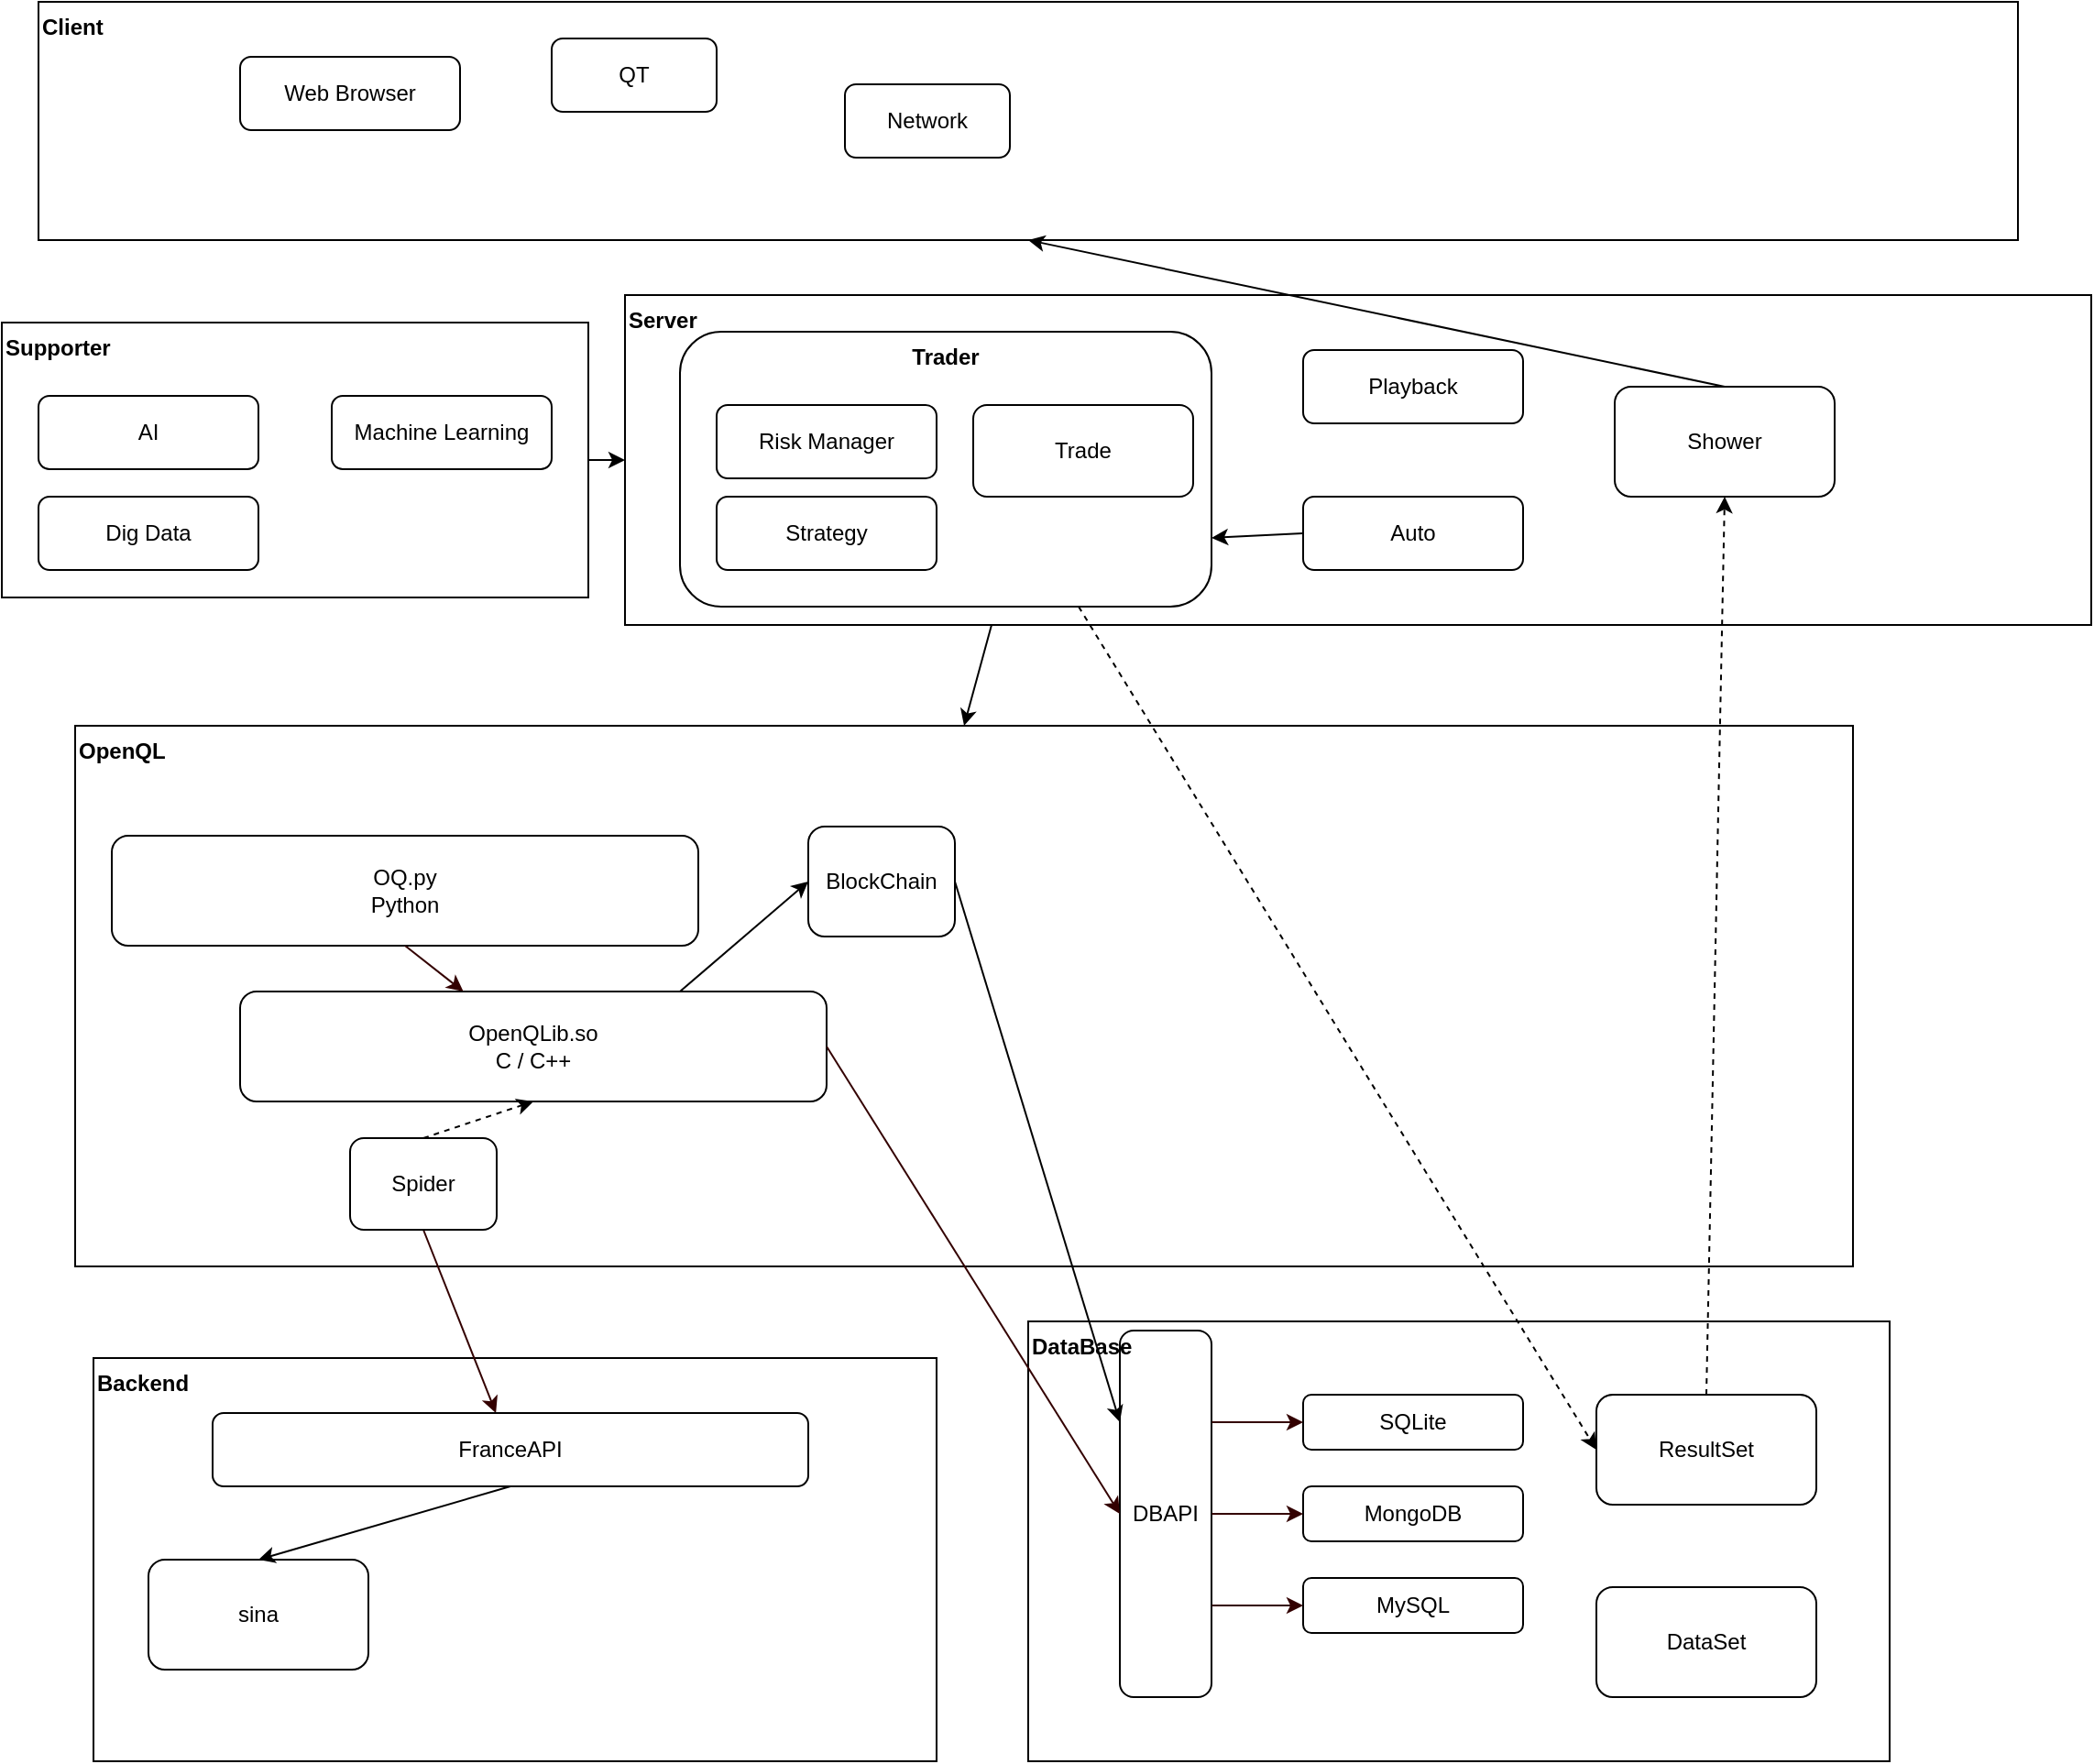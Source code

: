 <mxfile version="13.6.3" type="github" pages="3">
  <diagram id="Y85NnCvZBMSJRKUutnIK" name="Overview">
    <mxGraphModel dx="2013" dy="1756" grid="1" gridSize="10" guides="1" tooltips="1" connect="1" arrows="1" fold="1" page="1" pageScale="1" pageWidth="827" pageHeight="1169" math="0" shadow="0">
      <root>
        <mxCell id="0" />
        <mxCell id="1" parent="0" />
        <mxCell id="WIvvqRK4SvPvFOsN-5XC-2" value="Supporter" style="rounded=0;whiteSpace=wrap;html=1;fillColor=none;align=left;fontStyle=1;verticalAlign=top;" parent="1" vertex="1">
          <mxGeometry x="-10" y="-85" width="320" height="150" as="geometry" />
        </mxCell>
        <mxCell id="OTizIN9pqM6wtLrhTDI_-1" value="DataBase" style="rounded=0;whiteSpace=wrap;html=1;fillColor=none;verticalAlign=top;align=left;fontStyle=1" vertex="1" parent="1">
          <mxGeometry x="550" y="460" width="470" height="240" as="geometry" />
        </mxCell>
        <mxCell id="kIf_VXJFR2PO88LXp8bB-16" value="OpenQL" style="rounded=0;whiteSpace=wrap;html=1;fillColor=none;align=left;verticalAlign=top;fontStyle=1" parent="1" vertex="1">
          <mxGeometry x="30" y="135" width="970" height="295" as="geometry" />
        </mxCell>
        <mxCell id="KrjaQBDH0198ZboYjiPz-1" value="OQ.py&lt;br&gt;Python" style="rounded=1;whiteSpace=wrap;html=1;" parent="1" vertex="1">
          <mxGeometry x="50" y="195" width="320" height="60" as="geometry" />
        </mxCell>
        <mxCell id="kIf_VXJFR2PO88LXp8bB-1" value="OpenQLib.so&lt;br&gt;C / C++" style="rounded=1;whiteSpace=wrap;html=1;" parent="1" vertex="1">
          <mxGeometry x="120" y="280" width="320" height="60" as="geometry" />
        </mxCell>
        <mxCell id="kIf_VXJFR2PO88LXp8bB-5" value="DBAPI" style="rounded=1;whiteSpace=wrap;html=1;fillColor=none;" parent="1" vertex="1">
          <mxGeometry x="600" y="465" width="50" height="200" as="geometry" />
        </mxCell>
        <mxCell id="kIf_VXJFR2PO88LXp8bB-6" value="SQLite" style="rounded=1;whiteSpace=wrap;html=1;fillColor=none;" parent="1" vertex="1">
          <mxGeometry x="700" y="500" width="120" height="30" as="geometry" />
        </mxCell>
        <mxCell id="kIf_VXJFR2PO88LXp8bB-7" value="MongoDB" style="rounded=1;whiteSpace=wrap;html=1;fillColor=none;" parent="1" vertex="1">
          <mxGeometry x="700" y="550" width="120" height="30" as="geometry" />
        </mxCell>
        <mxCell id="kIf_VXJFR2PO88LXp8bB-8" value="MySQL" style="rounded=1;whiteSpace=wrap;html=1;fillColor=none;" parent="1" vertex="1">
          <mxGeometry x="700" y="600" width="120" height="30" as="geometry" />
        </mxCell>
        <mxCell id="kIf_VXJFR2PO88LXp8bB-15" value="Client" style="rounded=0;whiteSpace=wrap;html=1;fillColor=none;align=left;verticalAlign=top;fontStyle=1" parent="1" vertex="1">
          <mxGeometry x="10" y="-260" width="1080" height="130" as="geometry" />
        </mxCell>
        <mxCell id="kIf_VXJFR2PO88LXp8bB-17" value="Backend" style="rounded=0;whiteSpace=wrap;html=1;fillColor=none;align=left;verticalAlign=top;fontStyle=1" parent="1" vertex="1">
          <mxGeometry x="40" y="480" width="460" height="220" as="geometry" />
        </mxCell>
        <mxCell id="kIf_VXJFR2PO88LXp8bB-26" value="QT" style="rounded=1;whiteSpace=wrap;html=1;fillColor=none;align=center;" parent="1" vertex="1">
          <mxGeometry x="290" y="-240" width="90" height="40" as="geometry" />
        </mxCell>
        <mxCell id="kIf_VXJFR2PO88LXp8bB-27" value="" style="endArrow=classic;html=1;strokeColor=#330000;exitX=0.5;exitY=1;exitDx=0;exitDy=0;fontColor=#330000;" parent="1" source="KrjaQBDH0198ZboYjiPz-1" target="kIf_VXJFR2PO88LXp8bB-1" edge="1">
          <mxGeometry width="50" height="50" relative="1" as="geometry">
            <mxPoint x="390" y="280" as="sourcePoint" />
            <mxPoint x="440" y="230" as="targetPoint" />
          </mxGeometry>
        </mxCell>
        <mxCell id="kIf_VXJFR2PO88LXp8bB-28" value="" style="endArrow=classic;html=1;strokeColor=#330000;fontColor=#330000;exitX=0.5;exitY=1;exitDx=0;exitDy=0;" parent="1" source="EVJBtFHiHW8PO7rC3ifj-14" target="WIvvqRK4SvPvFOsN-5XC-7" edge="1">
          <mxGeometry width="50" height="50" relative="1" as="geometry">
            <mxPoint x="390" y="280" as="sourcePoint" />
            <mxPoint x="440" y="230" as="targetPoint" />
          </mxGeometry>
        </mxCell>
        <mxCell id="kIf_VXJFR2PO88LXp8bB-30" value="" style="endArrow=classic;html=1;strokeColor=#330000;fontColor=#330000;exitX=1;exitY=0.5;exitDx=0;exitDy=0;entryX=0;entryY=0.5;entryDx=0;entryDy=0;" parent="1" source="kIf_VXJFR2PO88LXp8bB-1" target="kIf_VXJFR2PO88LXp8bB-5" edge="1">
          <mxGeometry width="50" height="50" relative="1" as="geometry">
            <mxPoint x="390" y="280" as="sourcePoint" />
            <mxPoint x="440" y="230" as="targetPoint" />
          </mxGeometry>
        </mxCell>
        <mxCell id="kIf_VXJFR2PO88LXp8bB-31" value="" style="endArrow=classic;html=1;strokeColor=#330000;fontColor=#330000;exitX=1;exitY=0.25;exitDx=0;exitDy=0;" parent="1" source="kIf_VXJFR2PO88LXp8bB-5" target="kIf_VXJFR2PO88LXp8bB-6" edge="1">
          <mxGeometry width="50" height="50" relative="1" as="geometry">
            <mxPoint x="360" y="550" as="sourcePoint" />
            <mxPoint x="410" y="500" as="targetPoint" />
          </mxGeometry>
        </mxCell>
        <mxCell id="kIf_VXJFR2PO88LXp8bB-32" value="" style="endArrow=classic;html=1;strokeColor=#330000;fontColor=#330000;exitX=1;exitY=0.5;exitDx=0;exitDy=0;" parent="1" source="kIf_VXJFR2PO88LXp8bB-5" target="kIf_VXJFR2PO88LXp8bB-7" edge="1">
          <mxGeometry width="50" height="50" relative="1" as="geometry">
            <mxPoint x="360" y="550" as="sourcePoint" />
            <mxPoint x="410" y="500" as="targetPoint" />
          </mxGeometry>
        </mxCell>
        <mxCell id="kIf_VXJFR2PO88LXp8bB-33" value="" style="endArrow=classic;html=1;strokeColor=#330000;fontColor=#330000;exitX=1;exitY=0.75;exitDx=0;exitDy=0;" parent="1" source="kIf_VXJFR2PO88LXp8bB-5" target="kIf_VXJFR2PO88LXp8bB-8" edge="1">
          <mxGeometry width="50" height="50" relative="1" as="geometry">
            <mxPoint x="360" y="550" as="sourcePoint" />
            <mxPoint x="410" y="500" as="targetPoint" />
          </mxGeometry>
        </mxCell>
        <mxCell id="EVJBtFHiHW8PO7rC3ifj-1" value="Web Browser" style="rounded=1;whiteSpace=wrap;html=1;fillColor=none;align=center;" parent="1" vertex="1">
          <mxGeometry x="120" y="-230" width="120" height="40" as="geometry" />
        </mxCell>
        <mxCell id="EVJBtFHiHW8PO7rC3ifj-3" value="BlockChain" style="rounded=1;whiteSpace=wrap;html=1;fillColor=none;" parent="1" vertex="1">
          <mxGeometry x="430" y="190" width="80" height="60" as="geometry" />
        </mxCell>
        <mxCell id="EVJBtFHiHW8PO7rC3ifj-4" value="" style="endArrow=classic;html=1;exitX=0.75;exitY=0;exitDx=0;exitDy=0;entryX=0;entryY=0.5;entryDx=0;entryDy=0;" parent="1" source="kIf_VXJFR2PO88LXp8bB-1" target="EVJBtFHiHW8PO7rC3ifj-3" edge="1">
          <mxGeometry width="50" height="50" relative="1" as="geometry">
            <mxPoint x="460" y="330" as="sourcePoint" />
            <mxPoint x="510" y="280" as="targetPoint" />
          </mxGeometry>
        </mxCell>
        <mxCell id="EVJBtFHiHW8PO7rC3ifj-5" value="" style="endArrow=classic;html=1;exitX=1;exitY=0.5;exitDx=0;exitDy=0;entryX=0;entryY=0.25;entryDx=0;entryDy=0;" parent="1" source="EVJBtFHiHW8PO7rC3ifj-3" target="kIf_VXJFR2PO88LXp8bB-5" edge="1">
          <mxGeometry width="50" height="50" relative="1" as="geometry">
            <mxPoint x="460" y="330" as="sourcePoint" />
            <mxPoint x="510" y="280" as="targetPoint" />
          </mxGeometry>
        </mxCell>
        <mxCell id="EVJBtFHiHW8PO7rC3ifj-6" value="Server" style="rounded=0;whiteSpace=wrap;html=1;fillColor=none;align=left;fontStyle=1;verticalAlign=top;" parent="1" vertex="1">
          <mxGeometry x="330" y="-100" width="800" height="180" as="geometry" />
        </mxCell>
        <mxCell id="EVJBtFHiHW8PO7rC3ifj-7" value="" style="endArrow=classic;html=1;exitX=0.25;exitY=1;exitDx=0;exitDy=0;entryX=0.5;entryY=0;entryDx=0;entryDy=0;" parent="1" source="EVJBtFHiHW8PO7rC3ifj-6" target="kIf_VXJFR2PO88LXp8bB-16" edge="1">
          <mxGeometry width="50" height="50" relative="1" as="geometry">
            <mxPoint x="460" y="210" as="sourcePoint" />
            <mxPoint x="510" y="160" as="targetPoint" />
          </mxGeometry>
        </mxCell>
        <mxCell id="EVJBtFHiHW8PO7rC3ifj-8" value="Trader" style="rounded=1;whiteSpace=wrap;html=1;fillColor=none;align=center;fontStyle=1;verticalAlign=top;" parent="1" vertex="1">
          <mxGeometry x="360" y="-80" width="290" height="150" as="geometry" />
        </mxCell>
        <mxCell id="EVJBtFHiHW8PO7rC3ifj-9" value="AI" style="rounded=1;whiteSpace=wrap;html=1;fillColor=none;align=center;" parent="1" vertex="1">
          <mxGeometry x="10" y="-45" width="120" height="40" as="geometry" />
        </mxCell>
        <mxCell id="EVJBtFHiHW8PO7rC3ifj-10" value="Machine Learning" style="rounded=1;whiteSpace=wrap;html=1;fillColor=none;align=center;" parent="1" vertex="1">
          <mxGeometry x="170" y="-45" width="120" height="40" as="geometry" />
        </mxCell>
        <mxCell id="EVJBtFHiHW8PO7rC3ifj-11" value="Dig Data" style="rounded=1;whiteSpace=wrap;html=1;fillColor=none;align=center;" parent="1" vertex="1">
          <mxGeometry x="10" y="10" width="120" height="40" as="geometry" />
        </mxCell>
        <mxCell id="EVJBtFHiHW8PO7rC3ifj-14" value="Spider" style="rounded=1;whiteSpace=wrap;html=1;fillColor=none;" parent="1" vertex="1">
          <mxGeometry x="180" y="360" width="80" height="50" as="geometry" />
        </mxCell>
        <mxCell id="WIvvqRK4SvPvFOsN-5XC-1" value="Playback" style="rounded=1;whiteSpace=wrap;html=1;fillColor=none;align=center;" parent="1" vertex="1">
          <mxGeometry x="700" y="-70" width="120" height="40" as="geometry" />
        </mxCell>
        <mxCell id="WIvvqRK4SvPvFOsN-5XC-3" value="Risk Manager" style="rounded=1;whiteSpace=wrap;html=1;fillColor=none;align=center;" parent="1" vertex="1">
          <mxGeometry x="380" y="-40" width="120" height="40" as="geometry" />
        </mxCell>
        <mxCell id="WIvvqRK4SvPvFOsN-5XC-4" value="Strategy" style="rounded=1;whiteSpace=wrap;html=1;fillColor=none;align=center;" parent="1" vertex="1">
          <mxGeometry x="380" y="10" width="120" height="40" as="geometry" />
        </mxCell>
        <mxCell id="WIvvqRK4SvPvFOsN-5XC-6" value="Trade" style="rounded=1;whiteSpace=wrap;html=1;fillColor=none;align=center;" parent="1" vertex="1">
          <mxGeometry x="520" y="-40" width="120" height="50" as="geometry" />
        </mxCell>
        <mxCell id="WIvvqRK4SvPvFOsN-5XC-7" value="FranceAPI" style="rounded=1;whiteSpace=wrap;html=1;fillColor=none;align=center;" parent="1" vertex="1">
          <mxGeometry x="105" y="510" width="325" height="40" as="geometry" />
        </mxCell>
        <mxCell id="WIvvqRK4SvPvFOsN-5XC-8" value="sina" style="rounded=1;whiteSpace=wrap;html=1;fillColor=none;align=center;" parent="1" vertex="1">
          <mxGeometry x="70" y="590" width="120" height="60" as="geometry" />
        </mxCell>
        <mxCell id="WIvvqRK4SvPvFOsN-5XC-9" value="" style="endArrow=classic;html=1;exitX=0.5;exitY=1;exitDx=0;exitDy=0;entryX=0.5;entryY=0;entryDx=0;entryDy=0;" parent="1" source="WIvvqRK4SvPvFOsN-5XC-7" target="WIvvqRK4SvPvFOsN-5XC-8" edge="1">
          <mxGeometry width="50" height="50" relative="1" as="geometry">
            <mxPoint x="420" y="590" as="sourcePoint" />
            <mxPoint x="470" y="540" as="targetPoint" />
          </mxGeometry>
        </mxCell>
        <mxCell id="WIvvqRK4SvPvFOsN-5XC-12" value="Auto" style="rounded=1;whiteSpace=wrap;html=1;fillColor=none;align=center;" parent="1" vertex="1">
          <mxGeometry x="700" y="10" width="120" height="40" as="geometry" />
        </mxCell>
        <mxCell id="WIvvqRK4SvPvFOsN-5XC-13" value="" style="endArrow=classic;html=1;entryX=0;entryY=0.5;entryDx=0;entryDy=0;exitX=1;exitY=0.5;exitDx=0;exitDy=0;" parent="1" source="WIvvqRK4SvPvFOsN-5XC-2" target="EVJBtFHiHW8PO7rC3ifj-6" edge="1">
          <mxGeometry width="50" height="50" relative="1" as="geometry">
            <mxPoint x="420" y="-90" as="sourcePoint" />
            <mxPoint x="470" y="-140" as="targetPoint" />
          </mxGeometry>
        </mxCell>
        <mxCell id="WIvvqRK4SvPvFOsN-5XC-14" value="" style="endArrow=classic;html=1;exitX=0.5;exitY=0;exitDx=0;exitDy=0;entryX=0.5;entryY=1;entryDx=0;entryDy=0;" parent="1" source="OTizIN9pqM6wtLrhTDI_-4" target="kIf_VXJFR2PO88LXp8bB-15" edge="1">
          <mxGeometry width="50" height="50" relative="1" as="geometry">
            <mxPoint x="420" y="-10" as="sourcePoint" />
            <mxPoint x="470" y="-60" as="targetPoint" />
          </mxGeometry>
        </mxCell>
        <mxCell id="WIvvqRK4SvPvFOsN-5XC-15" value="" style="endArrow=classic;html=1;exitX=0;exitY=0.5;exitDx=0;exitDy=0;entryX=1;entryY=0.75;entryDx=0;entryDy=0;" parent="1" source="WIvvqRK4SvPvFOsN-5XC-12" target="EVJBtFHiHW8PO7rC3ifj-8" edge="1">
          <mxGeometry width="50" height="50" relative="1" as="geometry">
            <mxPoint x="690" y="-90" as="sourcePoint" />
            <mxPoint x="740" y="-140" as="targetPoint" />
          </mxGeometry>
        </mxCell>
        <mxCell id="OTizIN9pqM6wtLrhTDI_-2" value="ResultSet" style="rounded=1;whiteSpace=wrap;html=1;fillColor=none;align=center;" vertex="1" parent="1">
          <mxGeometry x="860" y="500" width="120" height="60" as="geometry" />
        </mxCell>
        <mxCell id="OTizIN9pqM6wtLrhTDI_-3" value="DataSet" style="rounded=1;whiteSpace=wrap;html=1;fillColor=none;align=center;" vertex="1" parent="1">
          <mxGeometry x="860" y="605" width="120" height="60" as="geometry" />
        </mxCell>
        <mxCell id="OTizIN9pqM6wtLrhTDI_-4" value="Shower" style="rounded=1;whiteSpace=wrap;html=1;fillColor=none;align=center;" vertex="1" parent="1">
          <mxGeometry x="870" y="-50" width="120" height="60" as="geometry" />
        </mxCell>
        <mxCell id="OTizIN9pqM6wtLrhTDI_-5" value="" style="endArrow=classic;html=1;exitX=0.5;exitY=0;exitDx=0;exitDy=0;entryX=0.5;entryY=1;entryDx=0;entryDy=0;dashed=1;" edge="1" parent="1" source="OTizIN9pqM6wtLrhTDI_-2" target="OTizIN9pqM6wtLrhTDI_-4">
          <mxGeometry width="50" height="50" relative="1" as="geometry">
            <mxPoint x="610" y="60" as="sourcePoint" />
            <mxPoint x="660" y="10" as="targetPoint" />
          </mxGeometry>
        </mxCell>
        <mxCell id="OTizIN9pqM6wtLrhTDI_-6" value="" style="endArrow=classic;html=1;exitX=0.75;exitY=1;exitDx=0;exitDy=0;entryX=0;entryY=0.5;entryDx=0;entryDy=0;dashed=1;" edge="1" parent="1" source="EVJBtFHiHW8PO7rC3ifj-8" target="OTizIN9pqM6wtLrhTDI_-2">
          <mxGeometry width="50" height="50" relative="1" as="geometry">
            <mxPoint x="480" y="60" as="sourcePoint" />
            <mxPoint x="530" y="10" as="targetPoint" />
          </mxGeometry>
        </mxCell>
        <mxCell id="OTizIN9pqM6wtLrhTDI_-7" value="" style="endArrow=classic;html=1;dashed=1;exitX=0.5;exitY=0;exitDx=0;exitDy=0;entryX=0.5;entryY=1;entryDx=0;entryDy=0;" edge="1" parent="1" source="EVJBtFHiHW8PO7rC3ifj-14" target="kIf_VXJFR2PO88LXp8bB-1">
          <mxGeometry width="50" height="50" relative="1" as="geometry">
            <mxPoint x="440" y="420" as="sourcePoint" />
            <mxPoint x="490" y="370" as="targetPoint" />
          </mxGeometry>
        </mxCell>
        <mxCell id="OTizIN9pqM6wtLrhTDI_-8" value="Network" style="rounded=1;whiteSpace=wrap;html=1;fillColor=none;align=center;" vertex="1" parent="1">
          <mxGeometry x="450" y="-215" width="90" height="40" as="geometry" />
        </mxCell>
      </root>
    </mxGraphModel>
  </diagram>
  <diagram id="81zI8ibTxirSgehWq2CT" name="OpenQL">
    
    <mxGraphModel dx="946" dy="588" grid="1" gridSize="10" guides="1" tooltips="1" connect="1" arrows="1" fold="1" page="1" pageScale="1" pageWidth="827" pageHeight="1169" math="0" shadow="0">
      
      <root>
        
        <mxCell id="7j3DpCVQ23BBLXFtaI9D-0" />
        
        <mxCell id="7j3DpCVQ23BBLXFtaI9D-1" parent="7j3DpCVQ23BBLXFtaI9D-0" />
        
        <mxCell id="b4XeJt8nZvBYLSwkF1w_-0" value="com" style="rounded=0;whiteSpace=wrap;html=1;fillColor=none;align=left;verticalAlign=top;fontStyle=1" parent="7j3DpCVQ23BBLXFtaI9D-1" vertex="1">
          
          <mxGeometry x="100" y="250" width="440" height="200" as="geometry" />
          
        </mxCell>
        
        <mxCell id="b4XeJt8nZvBYLSwkF1w_-2" value="util" style="rounded=0;whiteSpace=wrap;html=1;fillColor=none;align=left;verticalAlign=top;" parent="7j3DpCVQ23BBLXFtaI9D-1" vertex="1">
          
          <mxGeometry x="180" y="290" width="140" height="130" as="geometry" />
          
        </mxCell>
        
        <mxCell id="b4XeJt8nZvBYLSwkF1w_-3" value="Log" style="rounded=1;whiteSpace=wrap;html=1;fillColor=none;align=center;" parent="7j3DpCVQ23BBLXFtaI9D-1" vertex="1">
          
          <mxGeometry x="220" y="320" width="70" height="40" as="geometry" />
          
        </mxCell>
        
        <mxCell id="b4XeJt8nZvBYLSwkF1w_-4" value="app" style="rounded=0;whiteSpace=wrap;html=1;fillColor=none;align=left;verticalAlign=top;fontStyle=1" parent="7j3DpCVQ23BBLXFtaI9D-1" vertex="1">
          
          <mxGeometry x="100" y="90" width="440" height="140" as="geometry" />
          
        </mxCell>
        
        <mxCell id="b4XeJt8nZvBYLSwkF1w_-5" value="test" style="rounded=0;whiteSpace=wrap;html=1;fillColor=none;align=left;verticalAlign=top;fontStyle=1" parent="7j3DpCVQ23BBLXFtaI9D-1" vertex="1">
          
          <mxGeometry x="560" y="90" width="190" height="360" as="geometry" />
          
        </mxCell>
        
        <mxCell id="b4XeJt8nZvBYLSwkF1w_-6" value="cmake" style="rounded=0;whiteSpace=wrap;html=1;fillColor=none;align=left;fontStyle=1;verticalAlign=top;" parent="7j3DpCVQ23BBLXFtaI9D-1" vertex="1">
          
          <mxGeometry x="100" y="470" width="650" height="60" as="geometry" />
          
        </mxCell>
        
        <mxCell id="ShEIks_4ONBp6zsNXyWh-0" value="network" style="rounded=0;whiteSpace=wrap;html=1;fillColor=none;align=left;verticalAlign=top;" vertex="1" parent="7j3DpCVQ23BBLXFtaI9D-1">
          
          <mxGeometry x="340" y="290" width="120" height="130" as="geometry" />
          
        </mxCell>
        
      </root>
      
    </mxGraphModel>
    
  </diagram>
  <diagram id="0gTxEy5CRSQbMhrBdNal" name="OQ.py">
    
    <mxGraphModel grid="1" gridSize="10" guides="1" tooltips="1" connect="1" arrows="1" page="1" fold="1" pageScale="1" pageWidth="827" pageHeight="1169" math="0" shadow="0">
      
      <root>
        
        <mxCell id="jFrrViyds_5qQ-M0Xc4n-0" />
        
        <mxCell id="jFrrViyds_5qQ-M0Xc4n-1" parent="jFrrViyds_5qQ-M0Xc4n-0" />
        
      </root>
      
    </mxGraphModel>
    
  </diagram>
</mxfile>

